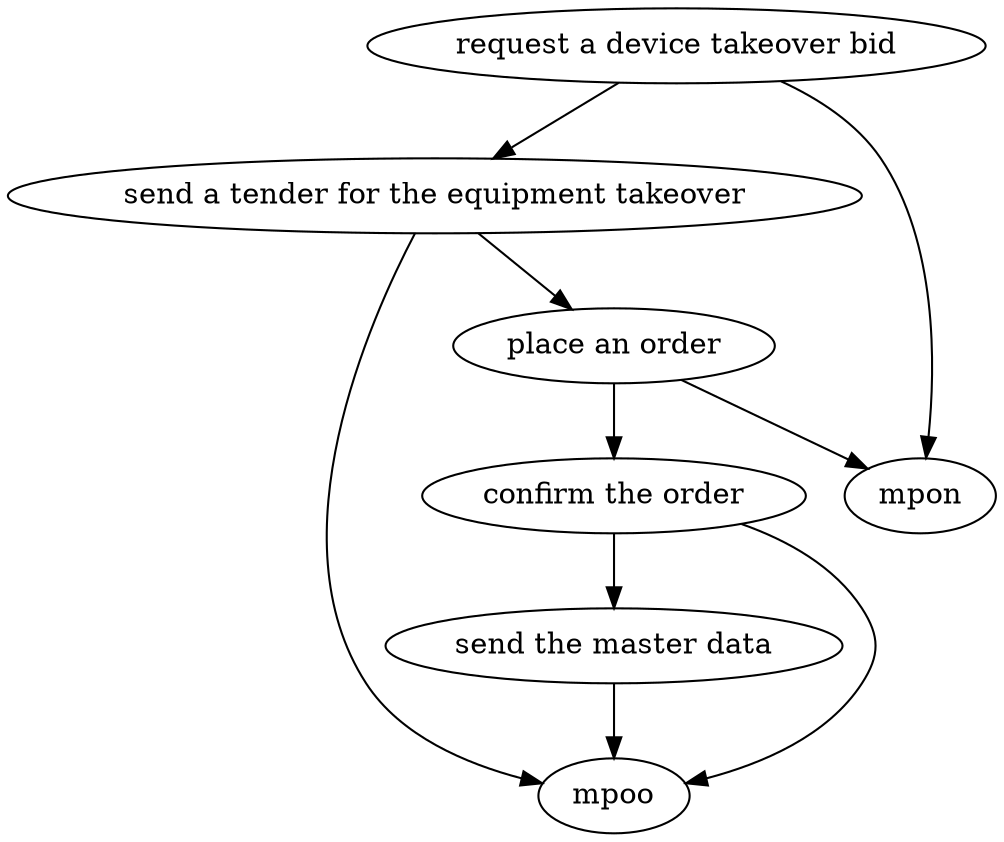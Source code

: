 strict digraph "doc-10.5" {
	graph [name="doc-10.5"];
	"request a device takeover bid"	[attrs="{'type': 'Activity', 'label': 'request a device takeover bid'}"];
	"send a tender for the equipment takeover"	[attrs="{'type': 'Activity', 'label': 'send a tender for the equipment takeover'}"];
	"request a device takeover bid" -> "send a tender for the equipment takeover"	[attrs="{'type': 'flow', 'label': 'flow'}"];
	mpon	[attrs="{'type': 'Actor', 'label': 'mpon'}"];
	"request a device takeover bid" -> mpon	[attrs="{'type': 'actor performer', 'label': 'actor performer'}"];
	"place an order"	[attrs="{'type': 'Activity', 'label': 'place an order'}"];
	"send a tender for the equipment takeover" -> "place an order"	[attrs="{'type': 'flow', 'label': 'flow'}"];
	mpoo	[attrs="{'type': 'Actor', 'label': 'mpoo'}"];
	"send a tender for the equipment takeover" -> mpoo	[attrs="{'type': 'actor performer', 'label': 'actor performer'}"];
	"confirm the order"	[attrs="{'type': 'Activity', 'label': 'confirm the order'}"];
	"place an order" -> "confirm the order"	[attrs="{'type': 'flow', 'label': 'flow'}"];
	"place an order" -> mpon	[attrs="{'type': 'actor performer', 'label': 'actor performer'}"];
	"send the master data"	[attrs="{'type': 'Activity', 'label': 'send the master data'}"];
	"confirm the order" -> "send the master data"	[attrs="{'type': 'flow', 'label': 'flow'}"];
	"confirm the order" -> mpoo	[attrs="{'type': 'actor performer', 'label': 'actor performer'}"];
	"send the master data" -> mpoo	[attrs="{'type': 'actor performer', 'label': 'actor performer'}"];
}
